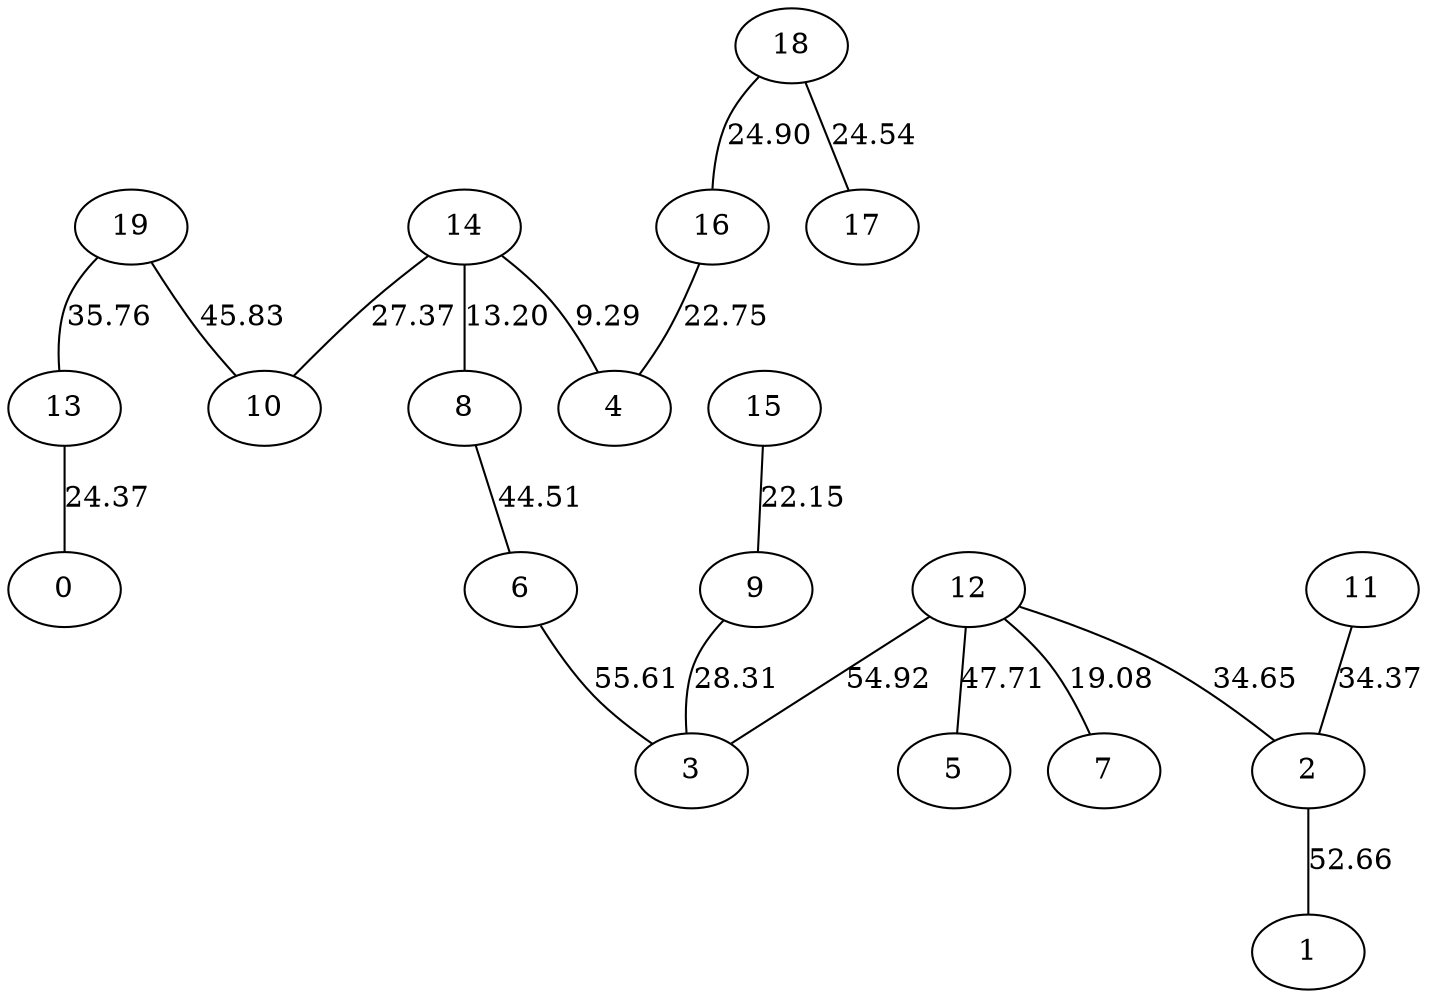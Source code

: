graph {
	0
	1
	2
	3
	4
	5
	6
	7
	8
	9
	10
	11
	12
	13
	14
	15
	16
	17
	18
	19
	2 -- 1 [label=52.66]
	6 -- 3 [label=55.61]
	8 -- 6 [label=44.51]
	9 -- 3 [label=28.31]
	11 -- 2 [label=34.37]
	12 -- 2 [label=34.65]
	12 -- 3 [label=54.92]
	12 -- 5 [label=47.71]
	12 -- 7 [label=19.08]
	13 -- 0 [label=24.37]
	14 -- 4 [label=9.29]
	14 -- 8 [label=13.20]
	14 -- 10 [label=27.37]
	15 -- 9 [label=22.15]
	16 -- 4 [label=22.75]
	18 -- 16 [label=24.90]
	18 -- 17 [label=24.54]
	19 -- 10 [label=45.83]
	19 -- 13 [label=35.76]
}